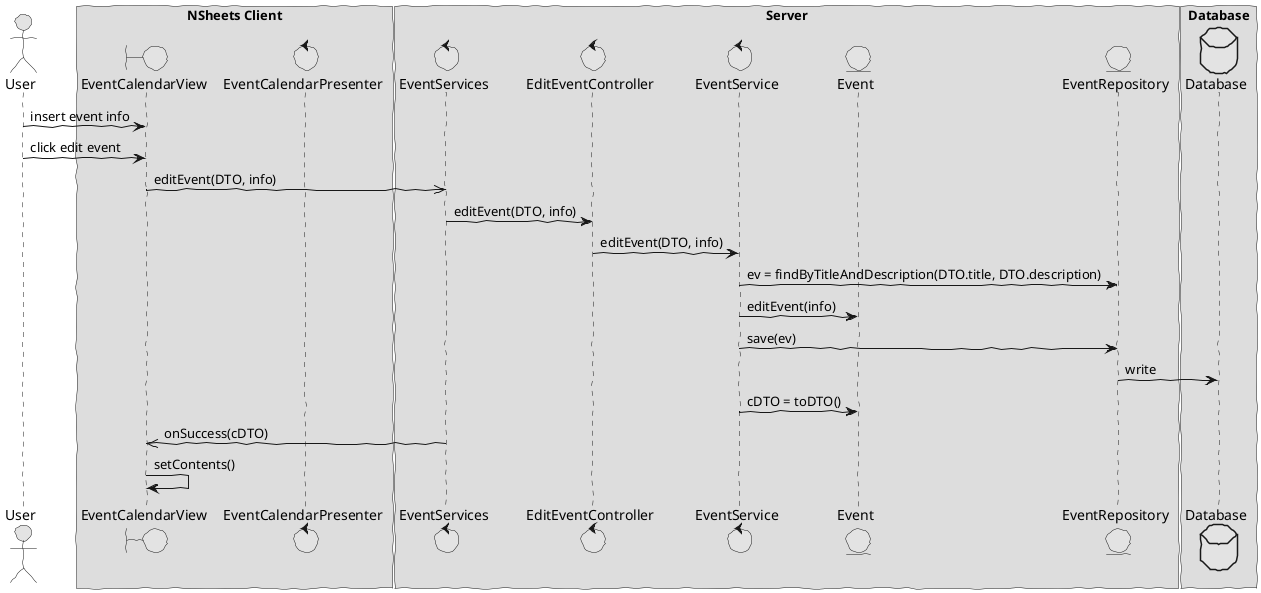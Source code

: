 @startuml  editEventSD.png
skinparam handwritten true
skinparam monochrome true
skinparam packageStyle rect
skinparam defaultFontName FG Virgil
skinparam shadowing false

actor User
boundary EventCalendarView
control EventCalendarPresenter
control EventServices
control EditEventController
control EventService
entity EventRepository
entity Event
database Database

box "NSheets Client"
participant EventCalendarView
participant EventCalendarPresenter
end box

box "Server"
participant EventServices
participant EditEventController
participant EventService
participant Event
participant EventRepository
end box

box "Database"
participant Database
end box

User -> EventCalendarView : insert event info
User -> EventCalendarView : click edit event
EventCalendarView ->> EventServices : editEvent(DTO, info)
EventServices -> EditEventController : editEvent(DTO, info)
EditEventController -> EventService : editEvent(DTO, info)
EventService -> EventRepository : ev = findByTitleAndDescription(DTO.title, DTO.description)
EventService -> Event : editEvent(info)
EventService -> EventRepository : save(ev)
EventRepository -> Database : write
EventService -> Event :cDTO = toDTO()
EventServices ->> EventCalendarView : onSuccess(cDTO)
EventCalendarView -> EventCalendarView : setContents()

@enduml
